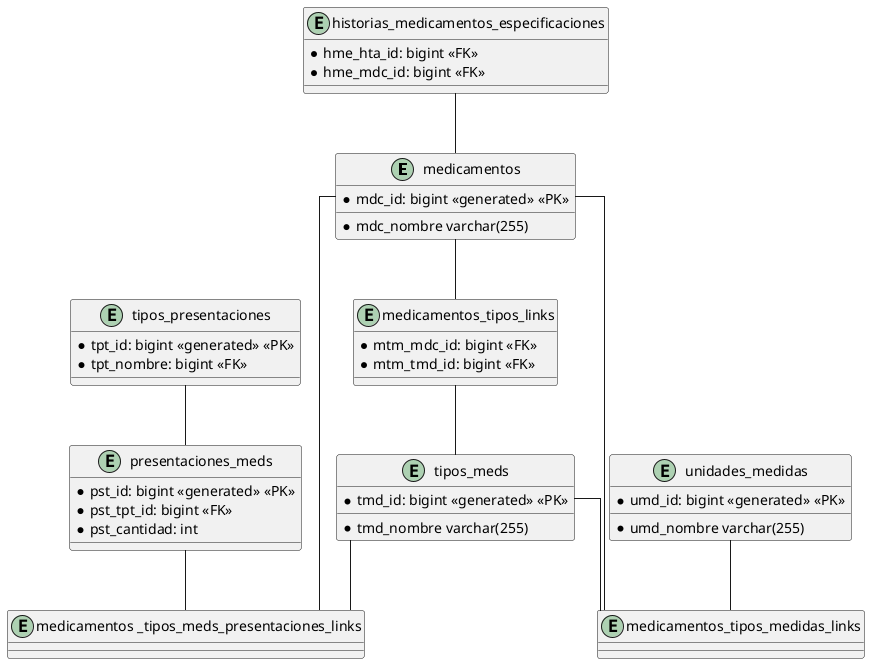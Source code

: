 @startuml

skinparam linetype ortho

entity "medicamentos" as mdc{
    *mdc_id: bigint <<generated>> <<PK>>
    *mdc_nombre varchar(255)
}

entity "tipos_meds" as tmd{
    *tmd_id: bigint <<generated>> <<PK>>
    *tmd_nombre varchar(255)
}

entity "unidades_medidas" as umd{
    *umd_id: bigint <<generated>> <<PK>>
    *umd_nombre varchar(255)
}

entity "tipos_presentaciones" as tpt{
    *tpt_id: bigint <<generated>> <<PK>>
    *tpt_nombre: bigint <<FK>>
}

entity "presentaciones_meds" as pst{
    *pst_id: bigint <<generated>> <<PK>>
    *pst_tpt_id: bigint <<FK>>
    *pst_cantidad: int
}

entity "medicamentos_tipos_links" as mtm{
    *mtm_mdc_id: bigint <<FK>>
    *mtm_tmd_id: bigint <<FK>>
}

entity "medicamentos _tipos_meds_presentaciones_links" as mtp{

}

entity "medicamentos_tipos_medidas_links" as mtu{

}

entity "historias_medicamentos_especificaciones" as hme{
    *hme_hta_id: bigint <<FK>>
    *hme_mdc_id: bigint <<FK>>
}

hme -- mdc

mdc -- mtm
tmd -up- mtm

mdc -- mtu
tmd -- mtu
umd -- mtu

mdc -- mtp
tmd -- mtp
pst -- mtp

pst -up- tpt

@enduml